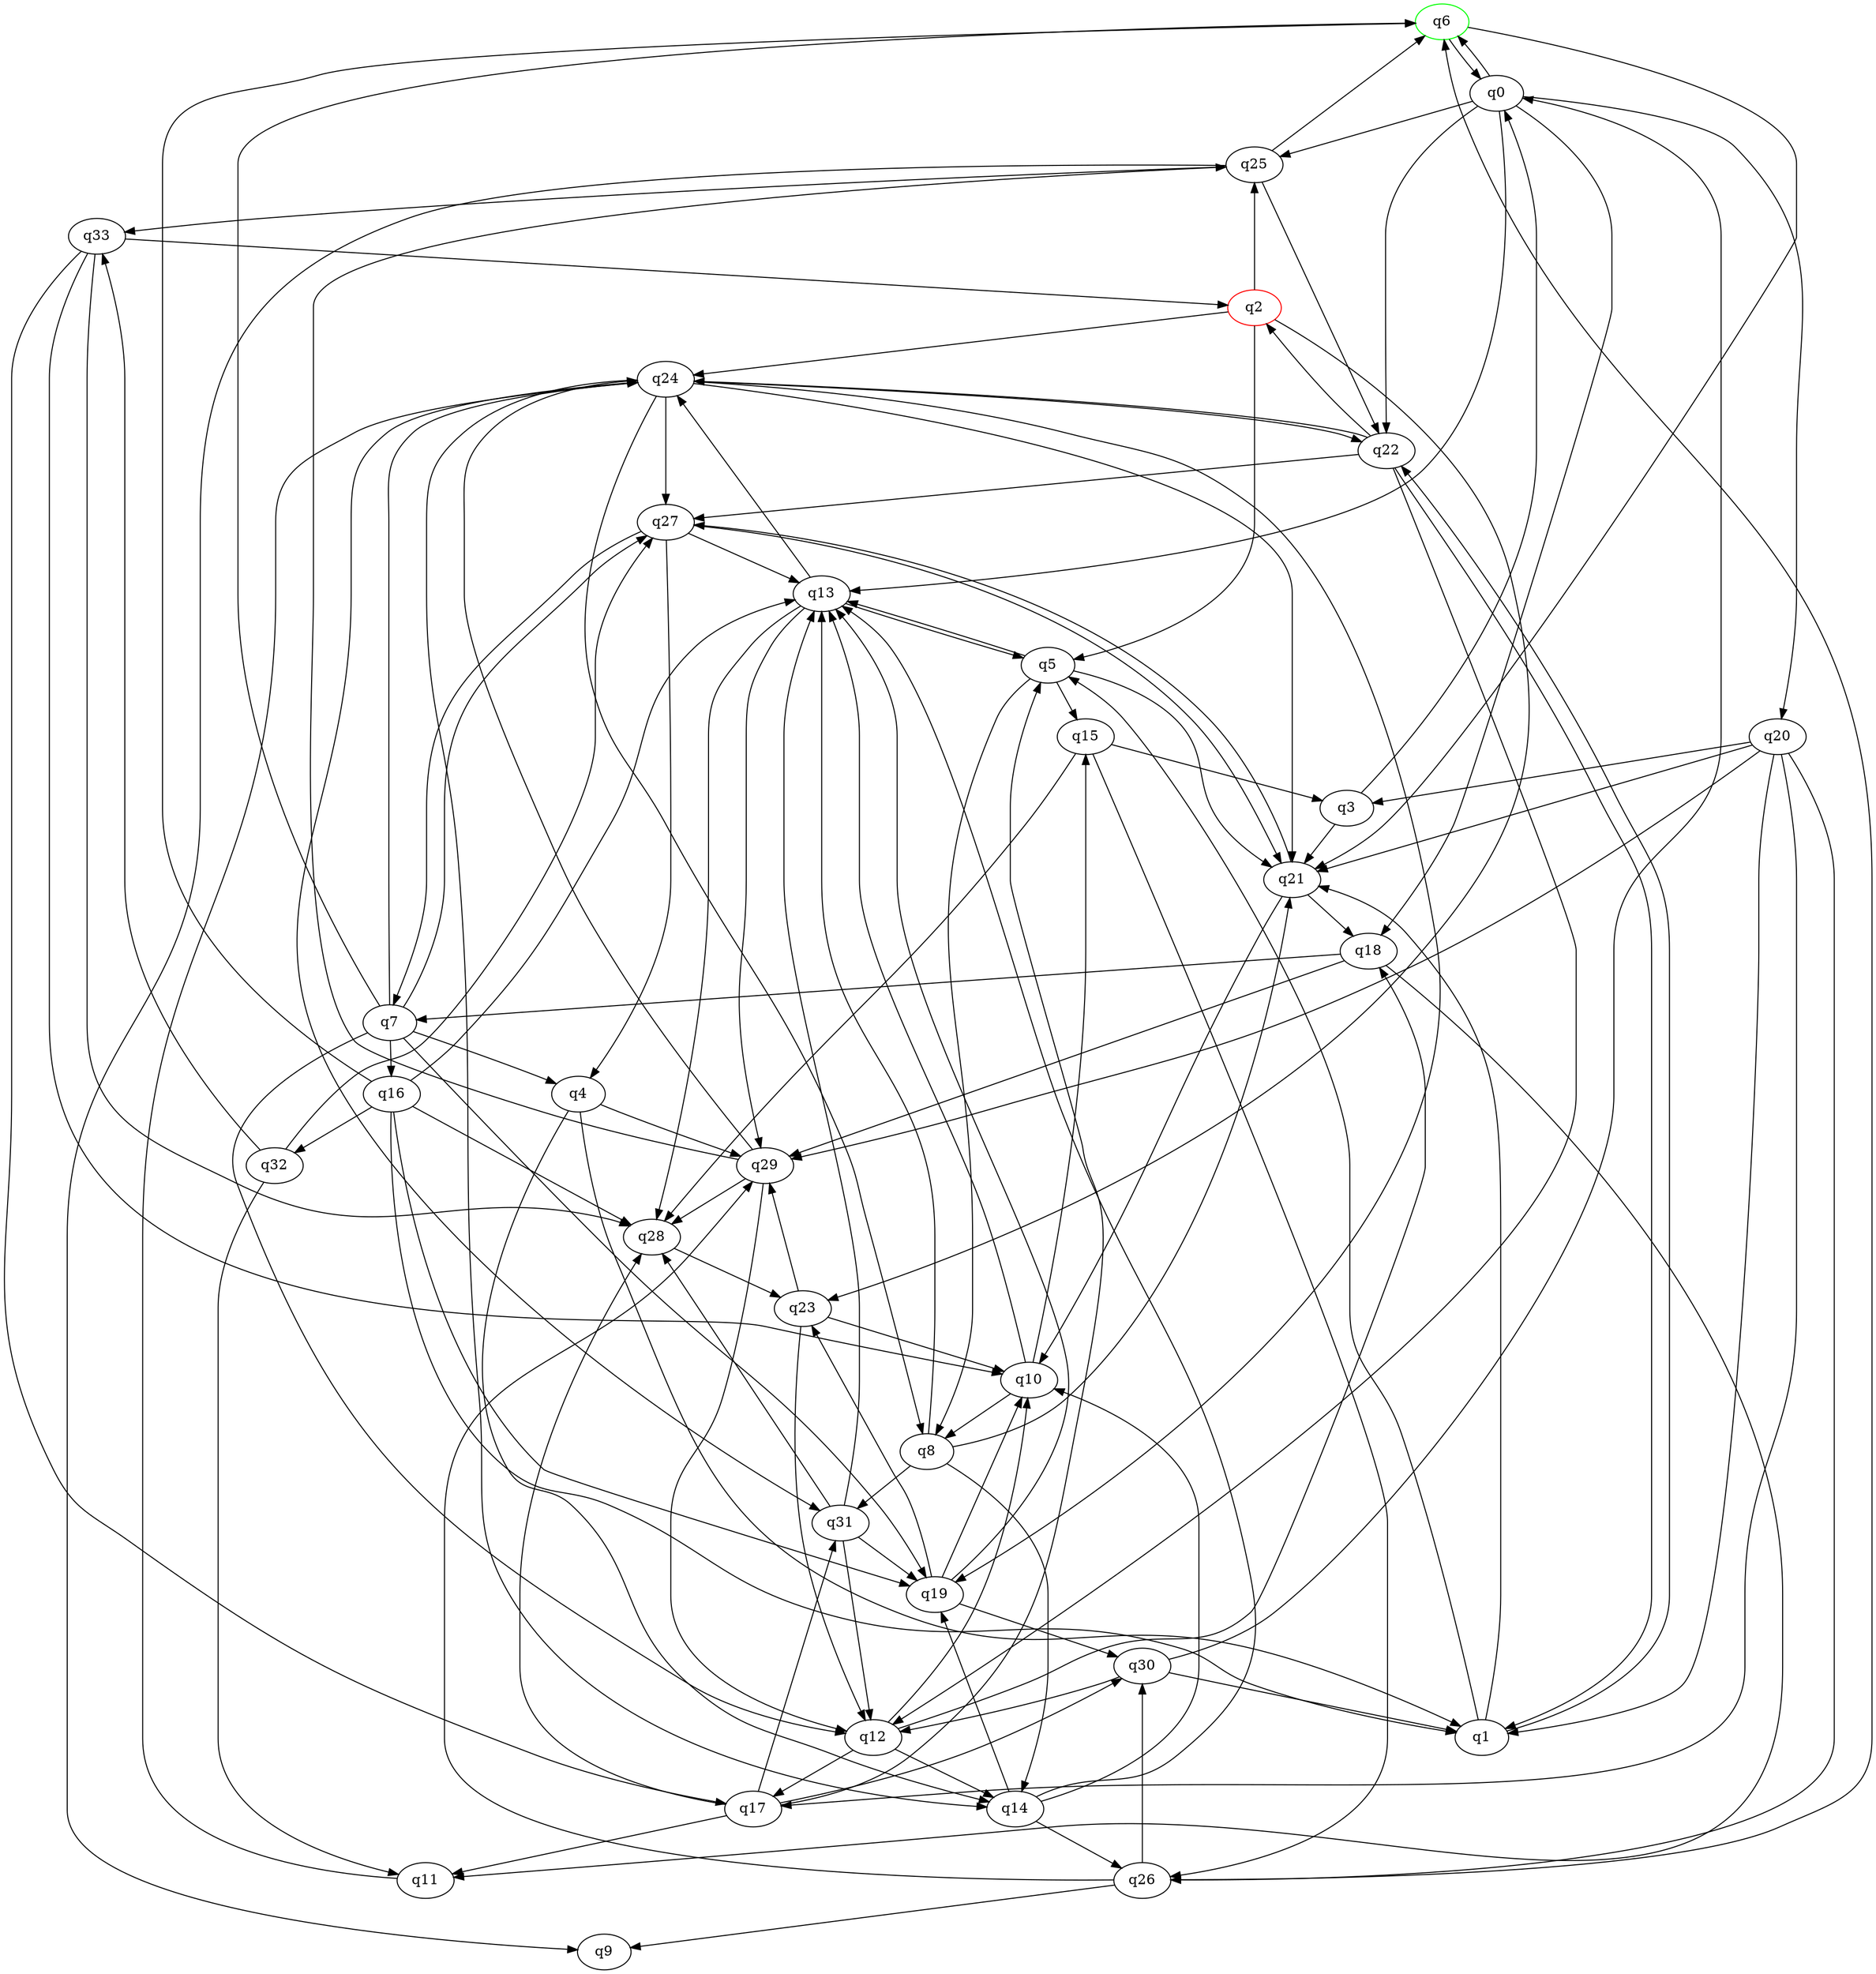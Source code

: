 digraph A{
q6 [initial=1,color=green];
q2 [final=1,color=red];
q0 -> q6;
q0 -> q13;
q0 -> q18;
q0 -> q20;
q0 -> q22;
q0 -> q25;
q1 -> q5;
q1 -> q21;
q1 -> q22;
q2 -> q5;
q2 -> q23;
q2 -> q24;
q2 -> q25;
q3 -> q0;
q3 -> q21;
q4 -> q1;
q4 -> q14;
q4 -> q29;
q5 -> q8;
q5 -> q13;
q5 -> q15;
q5 -> q21;
q6 -> q0;
q6 -> q21;
q7 -> q4;
q7 -> q6;
q7 -> q12;
q7 -> q16;
q7 -> q19;
q7 -> q24;
q7 -> q27;
q8 -> q13;
q8 -> q14;
q8 -> q21;
q8 -> q31;
q10 -> q8;
q10 -> q13;
q10 -> q15;
q11 -> q24;
q12 -> q10;
q12 -> q14;
q12 -> q17;
q12 -> q18;
q13 -> q5;
q13 -> q24;
q13 -> q28;
q13 -> q29;
q14 -> q10;
q14 -> q13;
q14 -> q19;
q14 -> q26;
q15 -> q3;
q15 -> q26;
q15 -> q28;
q16 -> q1;
q16 -> q6;
q16 -> q13;
q16 -> q19;
q16 -> q28;
q16 -> q32;
q17 -> q5;
q17 -> q11;
q17 -> q28;
q17 -> q30;
q17 -> q31;
q18 -> q7;
q18 -> q11;
q18 -> q29;
q19 -> q10;
q19 -> q13;
q19 -> q23;
q19 -> q30;
q20 -> q1;
q20 -> q3;
q20 -> q17;
q20 -> q21;
q20 -> q26;
q20 -> q29;
q21 -> q10;
q21 -> q18;
q21 -> q27;
q22 -> q1;
q22 -> q2;
q22 -> q12;
q22 -> q24;
q22 -> q27;
q23 -> q10;
q23 -> q12;
q23 -> q29;
q24 -> q8;
q24 -> q14;
q24 -> q19;
q24 -> q21;
q24 -> q22;
q24 -> q27;
q24 -> q31;
q25 -> q6;
q25 -> q9;
q25 -> q22;
q25 -> q33;
q26 -> q6;
q26 -> q9;
q26 -> q29;
q26 -> q30;
q27 -> q4;
q27 -> q7;
q27 -> q13;
q27 -> q21;
q28 -> q23;
q29 -> q12;
q29 -> q24;
q29 -> q25;
q29 -> q28;
q30 -> q0;
q30 -> q1;
q30 -> q12;
q31 -> q12;
q31 -> q13;
q31 -> q19;
q31 -> q28;
q32 -> q11;
q32 -> q27;
q32 -> q33;
q33 -> q2;
q33 -> q10;
q33 -> q17;
q33 -> q28;
}